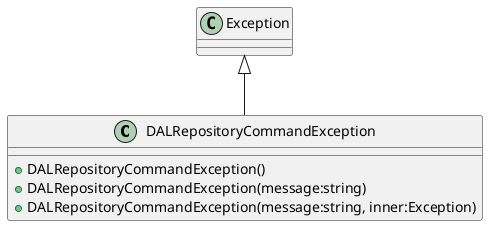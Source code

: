 @startuml
class DALRepositoryCommandException {
    + DALRepositoryCommandException()
    + DALRepositoryCommandException(message:string)
    + DALRepositoryCommandException(message:string, inner:Exception)
}
Exception <|-- DALRepositoryCommandException
@enduml
